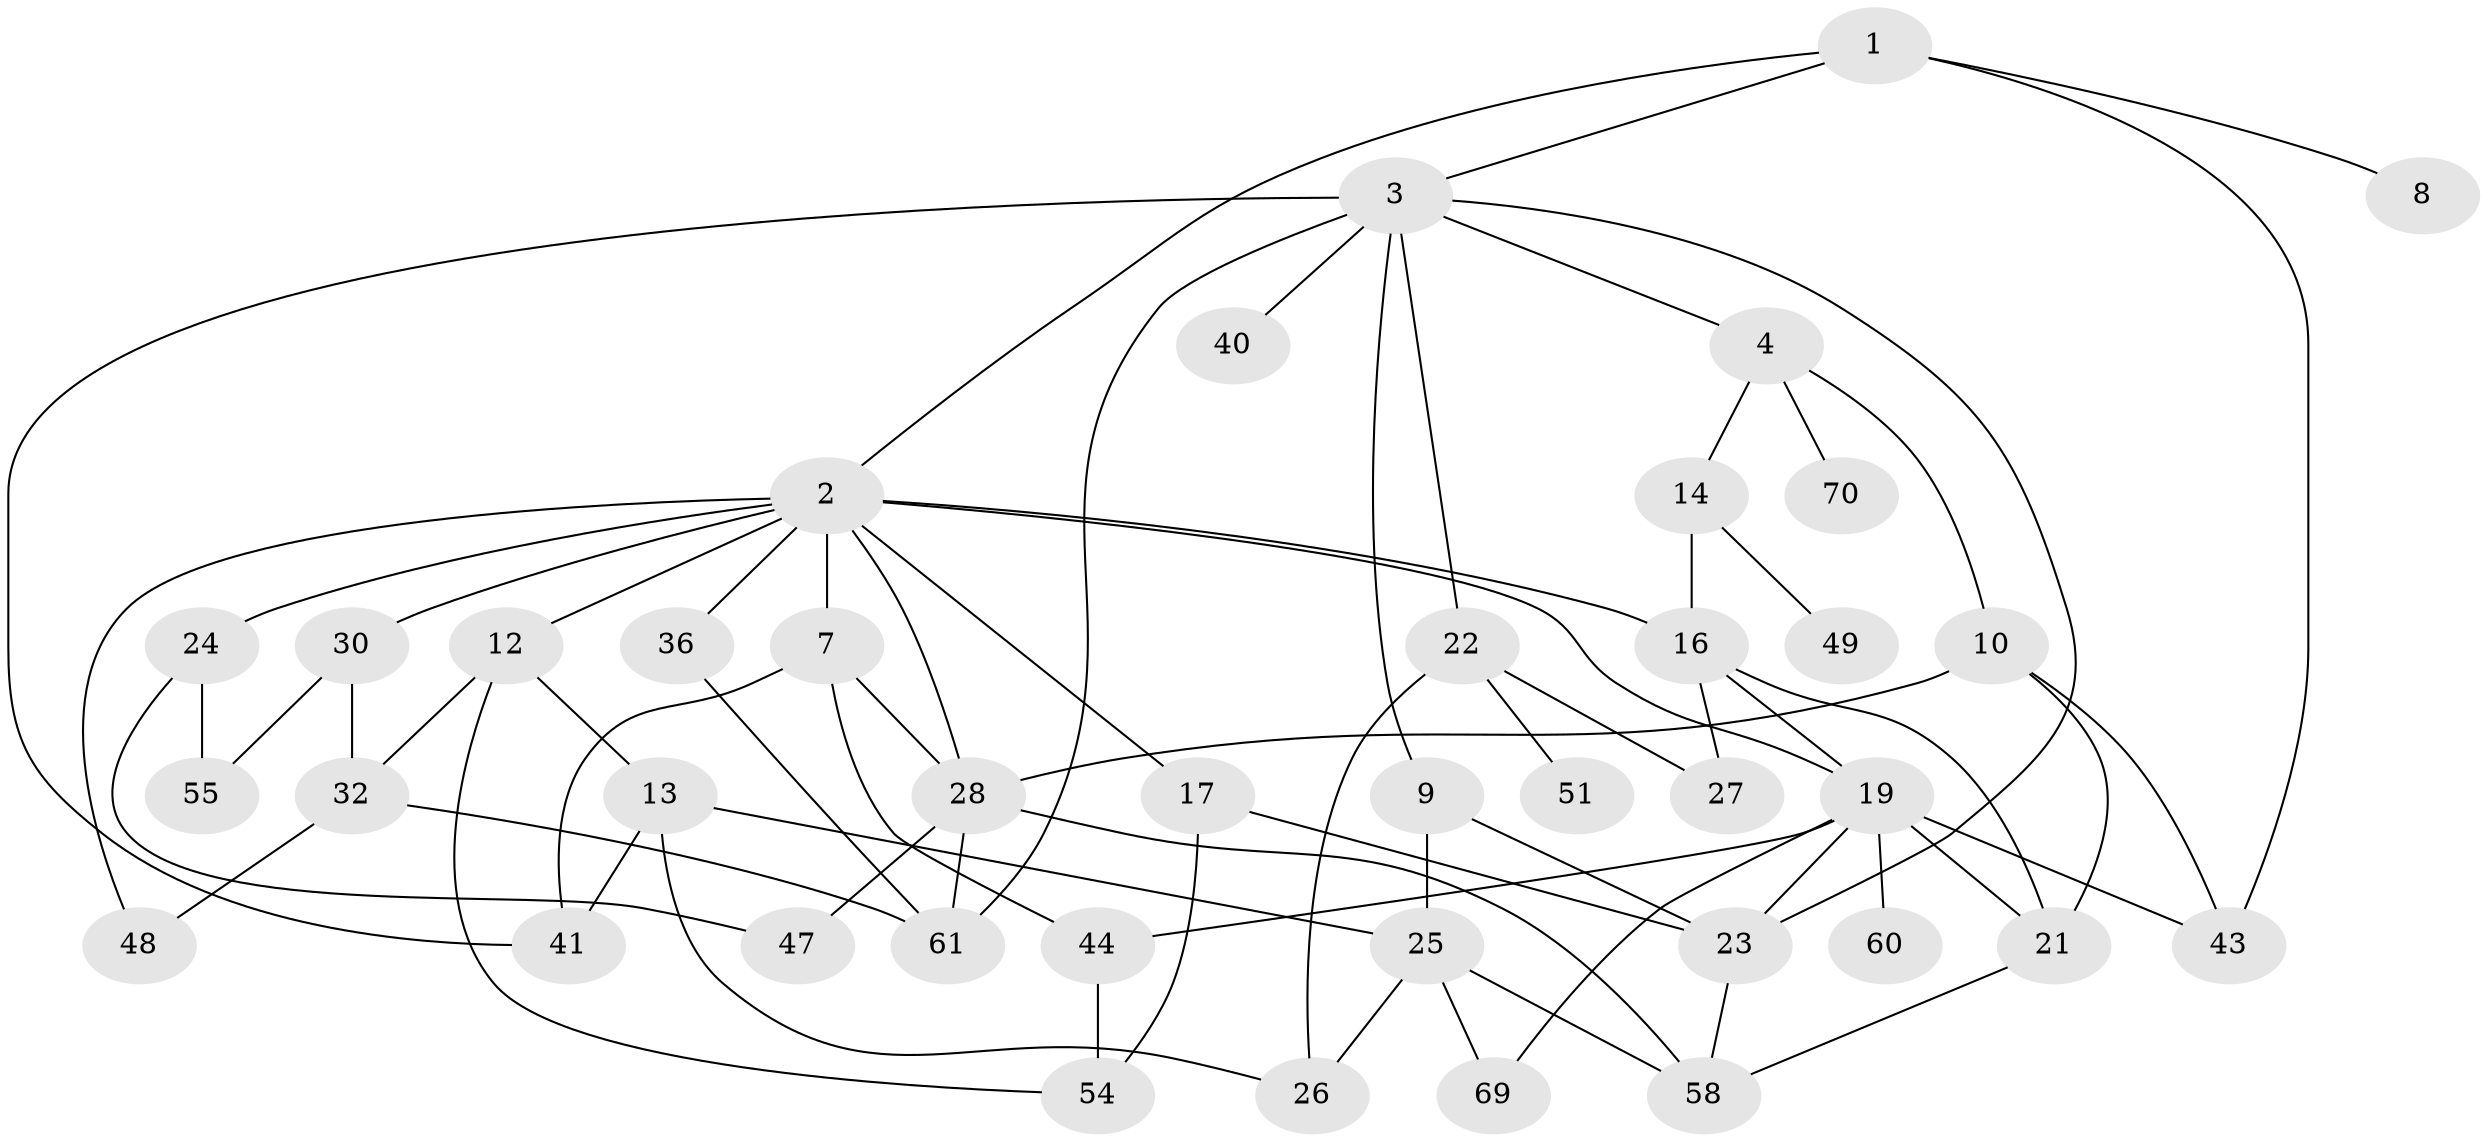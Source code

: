 // Generated by graph-tools (version 1.1) at 2025/51/02/27/25 19:51:38]
// undirected, 40 vertices, 70 edges
graph export_dot {
graph [start="1"]
  node [color=gray90,style=filled];
  1 [super="+5"];
  2 [super="+6"];
  3 [super="+11"];
  4 [super="+35"];
  7 [super="+20"];
  8;
  9 [super="+64"];
  10 [super="+45"];
  12 [super="+15"];
  13;
  14 [super="+31"];
  16 [super="+18"];
  17 [super="+67"];
  19 [super="+39"];
  21 [super="+37"];
  22 [super="+38"];
  23 [super="+42"];
  24 [super="+56"];
  25 [super="+46"];
  26 [super="+34"];
  27 [super="+52"];
  28 [super="+29"];
  30 [super="+33"];
  32;
  36;
  40 [super="+59"];
  41 [super="+50"];
  43 [super="+53"];
  44 [super="+63"];
  47 [super="+65"];
  48 [super="+68"];
  49;
  51;
  54 [super="+57"];
  55;
  58 [super="+66"];
  60;
  61 [super="+62"];
  69;
  70;
  1 -- 2;
  1 -- 3;
  1 -- 43;
  1 -- 8;
  2 -- 12;
  2 -- 36;
  2 -- 7;
  2 -- 16;
  2 -- 17;
  2 -- 48;
  2 -- 19;
  2 -- 24;
  2 -- 28;
  2 -- 30;
  3 -- 4;
  3 -- 9;
  3 -- 22;
  3 -- 41;
  3 -- 40;
  3 -- 61;
  3 -- 23;
  4 -- 10;
  4 -- 14;
  4 -- 70;
  7 -- 41 [weight=2];
  7 -- 44 [weight=2];
  7 -- 28;
  9 -- 25;
  9 -- 23;
  10 -- 21;
  10 -- 28;
  10 -- 43;
  12 -- 13;
  12 -- 32;
  12 -- 54;
  13 -- 25;
  13 -- 26;
  13 -- 41;
  14 -- 49;
  14 -- 16 [weight=2];
  16 -- 19;
  16 -- 21;
  16 -- 27;
  17 -- 54;
  17 -- 23;
  19 -- 60;
  19 -- 69;
  19 -- 44;
  19 -- 21;
  19 -- 23;
  19 -- 43;
  21 -- 58;
  22 -- 51;
  22 -- 26;
  22 -- 27;
  23 -- 58;
  24 -- 47;
  24 -- 55;
  25 -- 58;
  25 -- 69;
  25 -- 26;
  28 -- 58;
  28 -- 61;
  28 -- 47;
  30 -- 55 [weight=2];
  30 -- 32;
  32 -- 48;
  32 -- 61;
  36 -- 61;
  44 -- 54;
}
